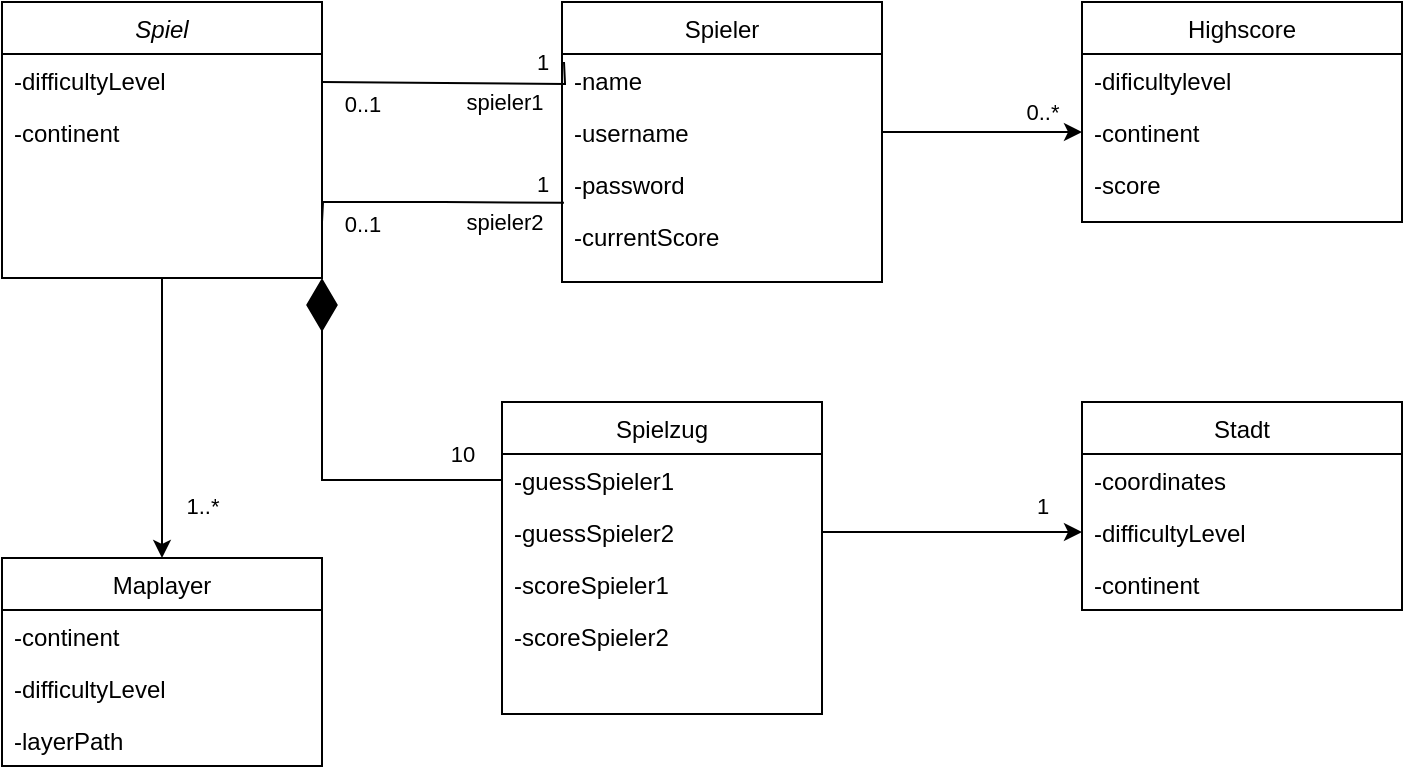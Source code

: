 <mxfile version="24.8.2">
  <diagram id="C5RBs43oDa-KdzZeNtuy" name="Page-1">
    <mxGraphModel dx="1050" dy="522" grid="1" gridSize="10" guides="1" tooltips="1" connect="1" arrows="1" fold="1" page="1" pageScale="1" pageWidth="827" pageHeight="1169" math="0" shadow="0">
      <root>
        <mxCell id="WIyWlLk6GJQsqaUBKTNV-0" />
        <mxCell id="WIyWlLk6GJQsqaUBKTNV-1" parent="WIyWlLk6GJQsqaUBKTNV-0" />
        <mxCell id="f39-Sp19t5V0ob_IXu4q-21" style="edgeStyle=orthogonalEdgeStyle;rounded=0;orthogonalLoop=1;jettySize=auto;html=1;exitX=0.5;exitY=1;exitDx=0;exitDy=0;entryX=0.5;entryY=0;entryDx=0;entryDy=0;" parent="WIyWlLk6GJQsqaUBKTNV-1" source="zkfFHV4jXpPFQw0GAbJ--0" target="f39-Sp19t5V0ob_IXu4q-17" edge="1">
          <mxGeometry relative="1" as="geometry" />
        </mxCell>
        <mxCell id="f39-Sp19t5V0ob_IXu4q-44" value="1..*" style="edgeLabel;html=1;align=center;verticalAlign=middle;resizable=0;points=[];" parent="f39-Sp19t5V0ob_IXu4q-21" vertex="1" connectable="0">
          <mxGeometry x="0.542" y="3" relative="1" as="geometry">
            <mxPoint x="17" y="6" as="offset" />
          </mxGeometry>
        </mxCell>
        <mxCell id="zkfFHV4jXpPFQw0GAbJ--0" value="Spiel" style="swimlane;fontStyle=2;align=center;verticalAlign=top;childLayout=stackLayout;horizontal=1;startSize=26;horizontalStack=0;resizeParent=1;resizeLast=0;collapsible=1;marginBottom=0;rounded=0;shadow=0;strokeWidth=1;" parent="WIyWlLk6GJQsqaUBKTNV-1" vertex="1">
          <mxGeometry x="40" y="40" width="160" height="138" as="geometry">
            <mxRectangle x="230" y="140" width="160" height="26" as="alternateBounds" />
          </mxGeometry>
        </mxCell>
        <mxCell id="zkfFHV4jXpPFQw0GAbJ--3" value="-difficultyLevel" style="text;align=left;verticalAlign=top;spacingLeft=4;spacingRight=4;overflow=hidden;rotatable=0;points=[[0,0.5],[1,0.5]];portConstraint=eastwest;rounded=0;shadow=0;html=0;" parent="zkfFHV4jXpPFQw0GAbJ--0" vertex="1">
          <mxGeometry y="26" width="160" height="26" as="geometry" />
        </mxCell>
        <mxCell id="f39-Sp19t5V0ob_IXu4q-4" value="-continent" style="text;align=left;verticalAlign=top;spacingLeft=4;spacingRight=4;overflow=hidden;rotatable=0;points=[[0,0.5],[1,0.5]];portConstraint=eastwest;rounded=0;shadow=0;html=0;" parent="zkfFHV4jXpPFQw0GAbJ--0" vertex="1">
          <mxGeometry y="52" width="160" height="26" as="geometry" />
        </mxCell>
        <mxCell id="zkfFHV4jXpPFQw0GAbJ--6" value="Spielzug" style="swimlane;fontStyle=0;align=center;verticalAlign=top;childLayout=stackLayout;horizontal=1;startSize=26;horizontalStack=0;resizeParent=1;resizeLast=0;collapsible=1;marginBottom=0;rounded=0;shadow=0;strokeWidth=1;" parent="WIyWlLk6GJQsqaUBKTNV-1" vertex="1">
          <mxGeometry x="290" y="240" width="160" height="156" as="geometry">
            <mxRectangle x="130" y="380" width="160" height="26" as="alternateBounds" />
          </mxGeometry>
        </mxCell>
        <mxCell id="f39-Sp19t5V0ob_IXu4q-7" value="-guessSpieler1" style="text;align=left;verticalAlign=top;spacingLeft=4;spacingRight=4;overflow=hidden;rotatable=0;points=[[0,0.5],[1,0.5]];portConstraint=eastwest;rounded=0;shadow=0;html=0;" parent="zkfFHV4jXpPFQw0GAbJ--6" vertex="1">
          <mxGeometry y="26" width="160" height="26" as="geometry" />
        </mxCell>
        <mxCell id="f39-Sp19t5V0ob_IXu4q-8" value="-guessSpieler2" style="text;align=left;verticalAlign=top;spacingLeft=4;spacingRight=4;overflow=hidden;rotatable=0;points=[[0,0.5],[1,0.5]];portConstraint=eastwest;rounded=0;shadow=0;html=0;" parent="zkfFHV4jXpPFQw0GAbJ--6" vertex="1">
          <mxGeometry y="52" width="160" height="26" as="geometry" />
        </mxCell>
        <mxCell id="zkfFHV4jXpPFQw0GAbJ--8" value="-scoreSpieler1" style="text;align=left;verticalAlign=top;spacingLeft=4;spacingRight=4;overflow=hidden;rotatable=0;points=[[0,0.5],[1,0.5]];portConstraint=eastwest;rounded=0;shadow=0;html=0;" parent="zkfFHV4jXpPFQw0GAbJ--6" vertex="1">
          <mxGeometry y="78" width="160" height="26" as="geometry" />
        </mxCell>
        <mxCell id="f39-Sp19t5V0ob_IXu4q-6" value="-scoreSpieler2" style="text;align=left;verticalAlign=top;spacingLeft=4;spacingRight=4;overflow=hidden;rotatable=0;points=[[0,0.5],[1,0.5]];portConstraint=eastwest;rounded=0;shadow=0;html=0;" parent="zkfFHV4jXpPFQw0GAbJ--6" vertex="1">
          <mxGeometry y="104" width="160" height="26" as="geometry" />
        </mxCell>
        <mxCell id="zkfFHV4jXpPFQw0GAbJ--13" value="Stadt" style="swimlane;fontStyle=0;align=center;verticalAlign=top;childLayout=stackLayout;horizontal=1;startSize=26;horizontalStack=0;resizeParent=1;resizeLast=0;collapsible=1;marginBottom=0;rounded=0;shadow=0;strokeWidth=1;" parent="WIyWlLk6GJQsqaUBKTNV-1" vertex="1">
          <mxGeometry x="580" y="240" width="160" height="104" as="geometry">
            <mxRectangle x="340" y="380" width="170" height="26" as="alternateBounds" />
          </mxGeometry>
        </mxCell>
        <mxCell id="zkfFHV4jXpPFQw0GAbJ--14" value="-coordinates" style="text;align=left;verticalAlign=top;spacingLeft=4;spacingRight=4;overflow=hidden;rotatable=0;points=[[0,0.5],[1,0.5]];portConstraint=eastwest;" parent="zkfFHV4jXpPFQw0GAbJ--13" vertex="1">
          <mxGeometry y="26" width="160" height="26" as="geometry" />
        </mxCell>
        <mxCell id="f39-Sp19t5V0ob_IXu4q-10" value="-difficultyLevel" style="text;align=left;verticalAlign=top;spacingLeft=4;spacingRight=4;overflow=hidden;rotatable=0;points=[[0,0.5],[1,0.5]];portConstraint=eastwest;" parent="zkfFHV4jXpPFQw0GAbJ--13" vertex="1">
          <mxGeometry y="52" width="160" height="26" as="geometry" />
        </mxCell>
        <mxCell id="f39-Sp19t5V0ob_IXu4q-33" value="-continent" style="text;align=left;verticalAlign=top;spacingLeft=4;spacingRight=4;overflow=hidden;rotatable=0;points=[[0,0.5],[1,0.5]];portConstraint=eastwest;" parent="zkfFHV4jXpPFQw0GAbJ--13" vertex="1">
          <mxGeometry y="78" width="160" height="26" as="geometry" />
        </mxCell>
        <mxCell id="zkfFHV4jXpPFQw0GAbJ--17" value="Spieler" style="swimlane;fontStyle=0;align=center;verticalAlign=top;childLayout=stackLayout;horizontal=1;startSize=26;horizontalStack=0;resizeParent=1;resizeLast=0;collapsible=1;marginBottom=0;rounded=0;shadow=0;strokeWidth=1;" parent="WIyWlLk6GJQsqaUBKTNV-1" vertex="1">
          <mxGeometry x="320" y="40" width="160" height="140" as="geometry">
            <mxRectangle x="550" y="140" width="160" height="26" as="alternateBounds" />
          </mxGeometry>
        </mxCell>
        <mxCell id="zkfFHV4jXpPFQw0GAbJ--18" value="-name" style="text;align=left;verticalAlign=top;spacingLeft=4;spacingRight=4;overflow=hidden;rotatable=0;points=[[0,0.5],[1,0.5]];portConstraint=eastwest;" parent="zkfFHV4jXpPFQw0GAbJ--17" vertex="1">
          <mxGeometry y="26" width="160" height="26" as="geometry" />
        </mxCell>
        <mxCell id="zkfFHV4jXpPFQw0GAbJ--19" value="-username" style="text;align=left;verticalAlign=top;spacingLeft=4;spacingRight=4;overflow=hidden;rotatable=0;points=[[0,0.5],[1,0.5]];portConstraint=eastwest;rounded=0;shadow=0;html=0;" parent="zkfFHV4jXpPFQw0GAbJ--17" vertex="1">
          <mxGeometry y="52" width="160" height="26" as="geometry" />
        </mxCell>
        <mxCell id="zkfFHV4jXpPFQw0GAbJ--20" value="-password" style="text;align=left;verticalAlign=top;spacingLeft=4;spacingRight=4;overflow=hidden;rotatable=0;points=[[0,0.5],[1,0.5]];portConstraint=eastwest;rounded=0;shadow=0;html=0;" parent="zkfFHV4jXpPFQw0GAbJ--17" vertex="1">
          <mxGeometry y="78" width="160" height="26" as="geometry" />
        </mxCell>
        <mxCell id="zkfFHV4jXpPFQw0GAbJ--21" value="-currentScore" style="text;align=left;verticalAlign=top;spacingLeft=4;spacingRight=4;overflow=hidden;rotatable=0;points=[[0,0.5],[1,0.5]];portConstraint=eastwest;rounded=0;shadow=0;html=0;" parent="zkfFHV4jXpPFQw0GAbJ--17" vertex="1">
          <mxGeometry y="104" width="160" height="26" as="geometry" />
        </mxCell>
        <mxCell id="f39-Sp19t5V0ob_IXu4q-11" value="Highscore" style="swimlane;fontStyle=0;align=center;verticalAlign=top;childLayout=stackLayout;horizontal=1;startSize=26;horizontalStack=0;resizeParent=1;resizeLast=0;collapsible=1;marginBottom=0;rounded=0;shadow=0;strokeWidth=1;" parent="WIyWlLk6GJQsqaUBKTNV-1" vertex="1">
          <mxGeometry x="580" y="40" width="160" height="110" as="geometry">
            <mxRectangle x="550" y="140" width="160" height="26" as="alternateBounds" />
          </mxGeometry>
        </mxCell>
        <mxCell id="f39-Sp19t5V0ob_IXu4q-14" value="-dificultylevel" style="text;align=left;verticalAlign=top;spacingLeft=4;spacingRight=4;overflow=hidden;rotatable=0;points=[[0,0.5],[1,0.5]];portConstraint=eastwest;rounded=0;shadow=0;html=0;" parent="f39-Sp19t5V0ob_IXu4q-11" vertex="1">
          <mxGeometry y="26" width="160" height="26" as="geometry" />
        </mxCell>
        <mxCell id="f39-Sp19t5V0ob_IXu4q-15" value="-continent" style="text;align=left;verticalAlign=top;spacingLeft=4;spacingRight=4;overflow=hidden;rotatable=0;points=[[0,0.5],[1,0.5]];portConstraint=eastwest;rounded=0;shadow=0;html=0;" parent="f39-Sp19t5V0ob_IXu4q-11" vertex="1">
          <mxGeometry y="52" width="160" height="26" as="geometry" />
        </mxCell>
        <mxCell id="f39-Sp19t5V0ob_IXu4q-16" value="-score" style="text;align=left;verticalAlign=top;spacingLeft=4;spacingRight=4;overflow=hidden;rotatable=0;points=[[0,0.5],[1,0.5]];portConstraint=eastwest;rounded=0;shadow=0;html=0;" parent="f39-Sp19t5V0ob_IXu4q-11" vertex="1">
          <mxGeometry y="78" width="160" height="26" as="geometry" />
        </mxCell>
        <mxCell id="f39-Sp19t5V0ob_IXu4q-17" value="Maplayer" style="swimlane;fontStyle=0;align=center;verticalAlign=top;childLayout=stackLayout;horizontal=1;startSize=26;horizontalStack=0;resizeParent=1;resizeLast=0;collapsible=1;marginBottom=0;rounded=0;shadow=0;strokeWidth=1;" parent="WIyWlLk6GJQsqaUBKTNV-1" vertex="1">
          <mxGeometry x="40" y="318" width="160" height="104" as="geometry">
            <mxRectangle x="340" y="380" width="170" height="26" as="alternateBounds" />
          </mxGeometry>
        </mxCell>
        <mxCell id="f39-Sp19t5V0ob_IXu4q-18" value="-continent" style="text;align=left;verticalAlign=top;spacingLeft=4;spacingRight=4;overflow=hidden;rotatable=0;points=[[0,0.5],[1,0.5]];portConstraint=eastwest;" parent="f39-Sp19t5V0ob_IXu4q-17" vertex="1">
          <mxGeometry y="26" width="160" height="26" as="geometry" />
        </mxCell>
        <mxCell id="f39-Sp19t5V0ob_IXu4q-19" value="-difficultyLevel" style="text;align=left;verticalAlign=top;spacingLeft=4;spacingRight=4;overflow=hidden;rotatable=0;points=[[0,0.5],[1,0.5]];portConstraint=eastwest;" parent="f39-Sp19t5V0ob_IXu4q-17" vertex="1">
          <mxGeometry y="52" width="160" height="26" as="geometry" />
        </mxCell>
        <mxCell id="f39-Sp19t5V0ob_IXu4q-34" value="-layerPath" style="text;align=left;verticalAlign=top;spacingLeft=4;spacingRight=4;overflow=hidden;rotatable=0;points=[[0,0.5],[1,0.5]];portConstraint=eastwest;" parent="f39-Sp19t5V0ob_IXu4q-17" vertex="1">
          <mxGeometry y="78" width="160" height="26" as="geometry" />
        </mxCell>
        <mxCell id="f39-Sp19t5V0ob_IXu4q-29" style="edgeStyle=orthogonalEdgeStyle;rounded=0;orthogonalLoop=1;jettySize=auto;html=1;entryX=0;entryY=0.5;entryDx=0;entryDy=0;" parent="WIyWlLk6GJQsqaUBKTNV-1" source="f39-Sp19t5V0ob_IXu4q-8" target="f39-Sp19t5V0ob_IXu4q-10" edge="1">
          <mxGeometry relative="1" as="geometry" />
        </mxCell>
        <mxCell id="f39-Sp19t5V0ob_IXu4q-45" value="1" style="edgeLabel;html=1;align=center;verticalAlign=middle;resizable=0;points=[];" parent="f39-Sp19t5V0ob_IXu4q-29" vertex="1" connectable="0">
          <mxGeometry x="0.472" y="2" relative="1" as="geometry">
            <mxPoint x="14" y="-11" as="offset" />
          </mxGeometry>
        </mxCell>
        <mxCell id="f39-Sp19t5V0ob_IXu4q-31" style="edgeStyle=orthogonalEdgeStyle;rounded=0;orthogonalLoop=1;jettySize=auto;html=1;entryX=0;entryY=0.5;entryDx=0;entryDy=0;" parent="WIyWlLk6GJQsqaUBKTNV-1" source="zkfFHV4jXpPFQw0GAbJ--19" target="f39-Sp19t5V0ob_IXu4q-15" edge="1">
          <mxGeometry relative="1" as="geometry" />
        </mxCell>
        <mxCell id="f39-Sp19t5V0ob_IXu4q-43" value="0..*" style="edgeLabel;html=1;align=center;verticalAlign=middle;resizable=0;points=[];" parent="f39-Sp19t5V0ob_IXu4q-31" vertex="1" connectable="0">
          <mxGeometry x="0.531" y="2" relative="1" as="geometry">
            <mxPoint x="3" y="-8" as="offset" />
          </mxGeometry>
        </mxCell>
        <mxCell id="f39-Sp19t5V0ob_IXu4q-36" value="" style="endArrow=diamondThin;endFill=1;endSize=24;html=1;rounded=0;exitX=0;exitY=0.5;exitDx=0;exitDy=0;entryX=1;entryY=1;entryDx=0;entryDy=0;" parent="WIyWlLk6GJQsqaUBKTNV-1" source="f39-Sp19t5V0ob_IXu4q-7" target="zkfFHV4jXpPFQw0GAbJ--0" edge="1">
          <mxGeometry width="160" relative="1" as="geometry">
            <mxPoint x="360" y="250" as="sourcePoint" />
            <mxPoint x="160" y="180" as="targetPoint" />
            <Array as="points">
              <mxPoint x="200" y="279" />
            </Array>
          </mxGeometry>
        </mxCell>
        <mxCell id="f39-Sp19t5V0ob_IXu4q-37" value="10" style="edgeLabel;html=1;align=center;verticalAlign=middle;resizable=0;points=[];" parent="f39-Sp19t5V0ob_IXu4q-36" vertex="1" connectable="0">
          <mxGeometry x="0.462" y="2" relative="1" as="geometry">
            <mxPoint x="72" y="36" as="offset" />
          </mxGeometry>
        </mxCell>
        <mxCell id="f39-Sp19t5V0ob_IXu4q-38" value="" style="endArrow=none;html=1;edgeStyle=orthogonalEdgeStyle;rounded=0;entryX=0.006;entryY=0.862;entryDx=0;entryDy=0;entryPerimeter=0;" parent="WIyWlLk6GJQsqaUBKTNV-1" target="zkfFHV4jXpPFQw0GAbJ--20" edge="1">
          <mxGeometry relative="1" as="geometry">
            <mxPoint x="200" y="150" as="sourcePoint" />
            <mxPoint x="310" y="120" as="targetPoint" />
          </mxGeometry>
        </mxCell>
        <mxCell id="f39-Sp19t5V0ob_IXu4q-41" value="1" style="edgeLabel;html=1;align=center;verticalAlign=middle;resizable=0;points=[];" parent="f39-Sp19t5V0ob_IXu4q-38" vertex="1" connectable="0">
          <mxGeometry x="-0.967" y="2" relative="1" as="geometry">
            <mxPoint x="112" y="-17" as="offset" />
          </mxGeometry>
        </mxCell>
        <mxCell id="D2qg7zAPIKa7KV3NtbSG-4" value="0..1" style="edgeLabel;html=1;align=center;verticalAlign=middle;resizable=0;points=[];" vertex="1" connectable="0" parent="f39-Sp19t5V0ob_IXu4q-38">
          <mxGeometry x="0.57" y="2" relative="1" as="geometry">
            <mxPoint x="-73" y="12" as="offset" />
          </mxGeometry>
        </mxCell>
        <mxCell id="D2qg7zAPIKa7KV3NtbSG-5" value="0..1" style="edgeLabel;html=1;align=center;verticalAlign=middle;resizable=0;points=[];" vertex="1" connectable="0" parent="f39-Sp19t5V0ob_IXu4q-38">
          <mxGeometry x="0.57" y="2" relative="1" as="geometry">
            <mxPoint x="-73" y="-48" as="offset" />
          </mxGeometry>
        </mxCell>
        <mxCell id="D2qg7zAPIKa7KV3NtbSG-0" value="" style="endArrow=none;html=1;edgeStyle=orthogonalEdgeStyle;rounded=0;entryX=0.006;entryY=0.862;entryDx=0;entryDy=0;entryPerimeter=0;" edge="1" parent="WIyWlLk6GJQsqaUBKTNV-1">
          <mxGeometry relative="1" as="geometry">
            <mxPoint x="200" y="80" as="sourcePoint" />
            <mxPoint x="321" y="70" as="targetPoint" />
          </mxGeometry>
        </mxCell>
        <mxCell id="D2qg7zAPIKa7KV3NtbSG-1" value="1" style="edgeLabel;html=1;align=center;verticalAlign=middle;resizable=0;points=[];" vertex="1" connectable="0" parent="D2qg7zAPIKa7KV3NtbSG-0">
          <mxGeometry x="-0.967" y="2" relative="1" as="geometry">
            <mxPoint x="108" y="-8" as="offset" />
          </mxGeometry>
        </mxCell>
        <mxCell id="D2qg7zAPIKa7KV3NtbSG-2" value="spieler1" style="edgeLabel;html=1;align=center;verticalAlign=middle;resizable=0;points=[];" vertex="1" connectable="0" parent="D2qg7zAPIKa7KV3NtbSG-0">
          <mxGeometry x="0.553" y="2" relative="1" as="geometry">
            <mxPoint x="-12" y="11" as="offset" />
          </mxGeometry>
        </mxCell>
        <mxCell id="D2qg7zAPIKa7KV3NtbSG-3" value="spieler2" style="edgeLabel;html=1;align=center;verticalAlign=middle;resizable=0;points=[];" vertex="1" connectable="0" parent="D2qg7zAPIKa7KV3NtbSG-0">
          <mxGeometry x="0.553" y="2" relative="1" as="geometry">
            <mxPoint x="-12" y="71" as="offset" />
          </mxGeometry>
        </mxCell>
      </root>
    </mxGraphModel>
  </diagram>
</mxfile>
